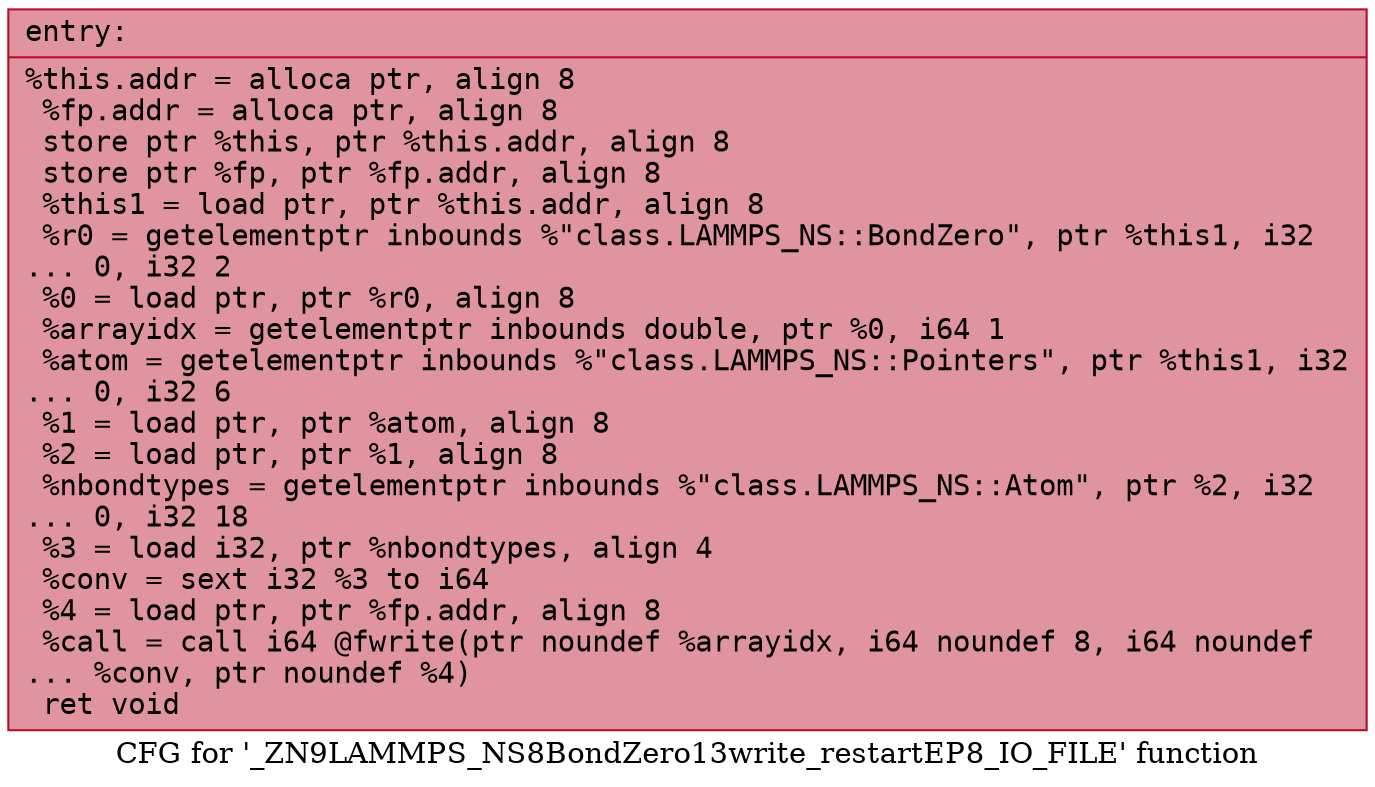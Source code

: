 digraph "CFG for '_ZN9LAMMPS_NS8BondZero13write_restartEP8_IO_FILE' function" {
	label="CFG for '_ZN9LAMMPS_NS8BondZero13write_restartEP8_IO_FILE' function";

	Node0x55c0fafa9ac0 [shape=record,color="#b70d28ff", style=filled, fillcolor="#b70d2870" fontname="Courier",label="{entry:\l|  %this.addr = alloca ptr, align 8\l  %fp.addr = alloca ptr, align 8\l  store ptr %this, ptr %this.addr, align 8\l  store ptr %fp, ptr %fp.addr, align 8\l  %this1 = load ptr, ptr %this.addr, align 8\l  %r0 = getelementptr inbounds %\"class.LAMMPS_NS::BondZero\", ptr %this1, i32\l... 0, i32 2\l  %0 = load ptr, ptr %r0, align 8\l  %arrayidx = getelementptr inbounds double, ptr %0, i64 1\l  %atom = getelementptr inbounds %\"class.LAMMPS_NS::Pointers\", ptr %this1, i32\l... 0, i32 6\l  %1 = load ptr, ptr %atom, align 8\l  %2 = load ptr, ptr %1, align 8\l  %nbondtypes = getelementptr inbounds %\"class.LAMMPS_NS::Atom\", ptr %2, i32\l... 0, i32 18\l  %3 = load i32, ptr %nbondtypes, align 4\l  %conv = sext i32 %3 to i64\l  %4 = load ptr, ptr %fp.addr, align 8\l  %call = call i64 @fwrite(ptr noundef %arrayidx, i64 noundef 8, i64 noundef\l... %conv, ptr noundef %4)\l  ret void\l}"];
}
